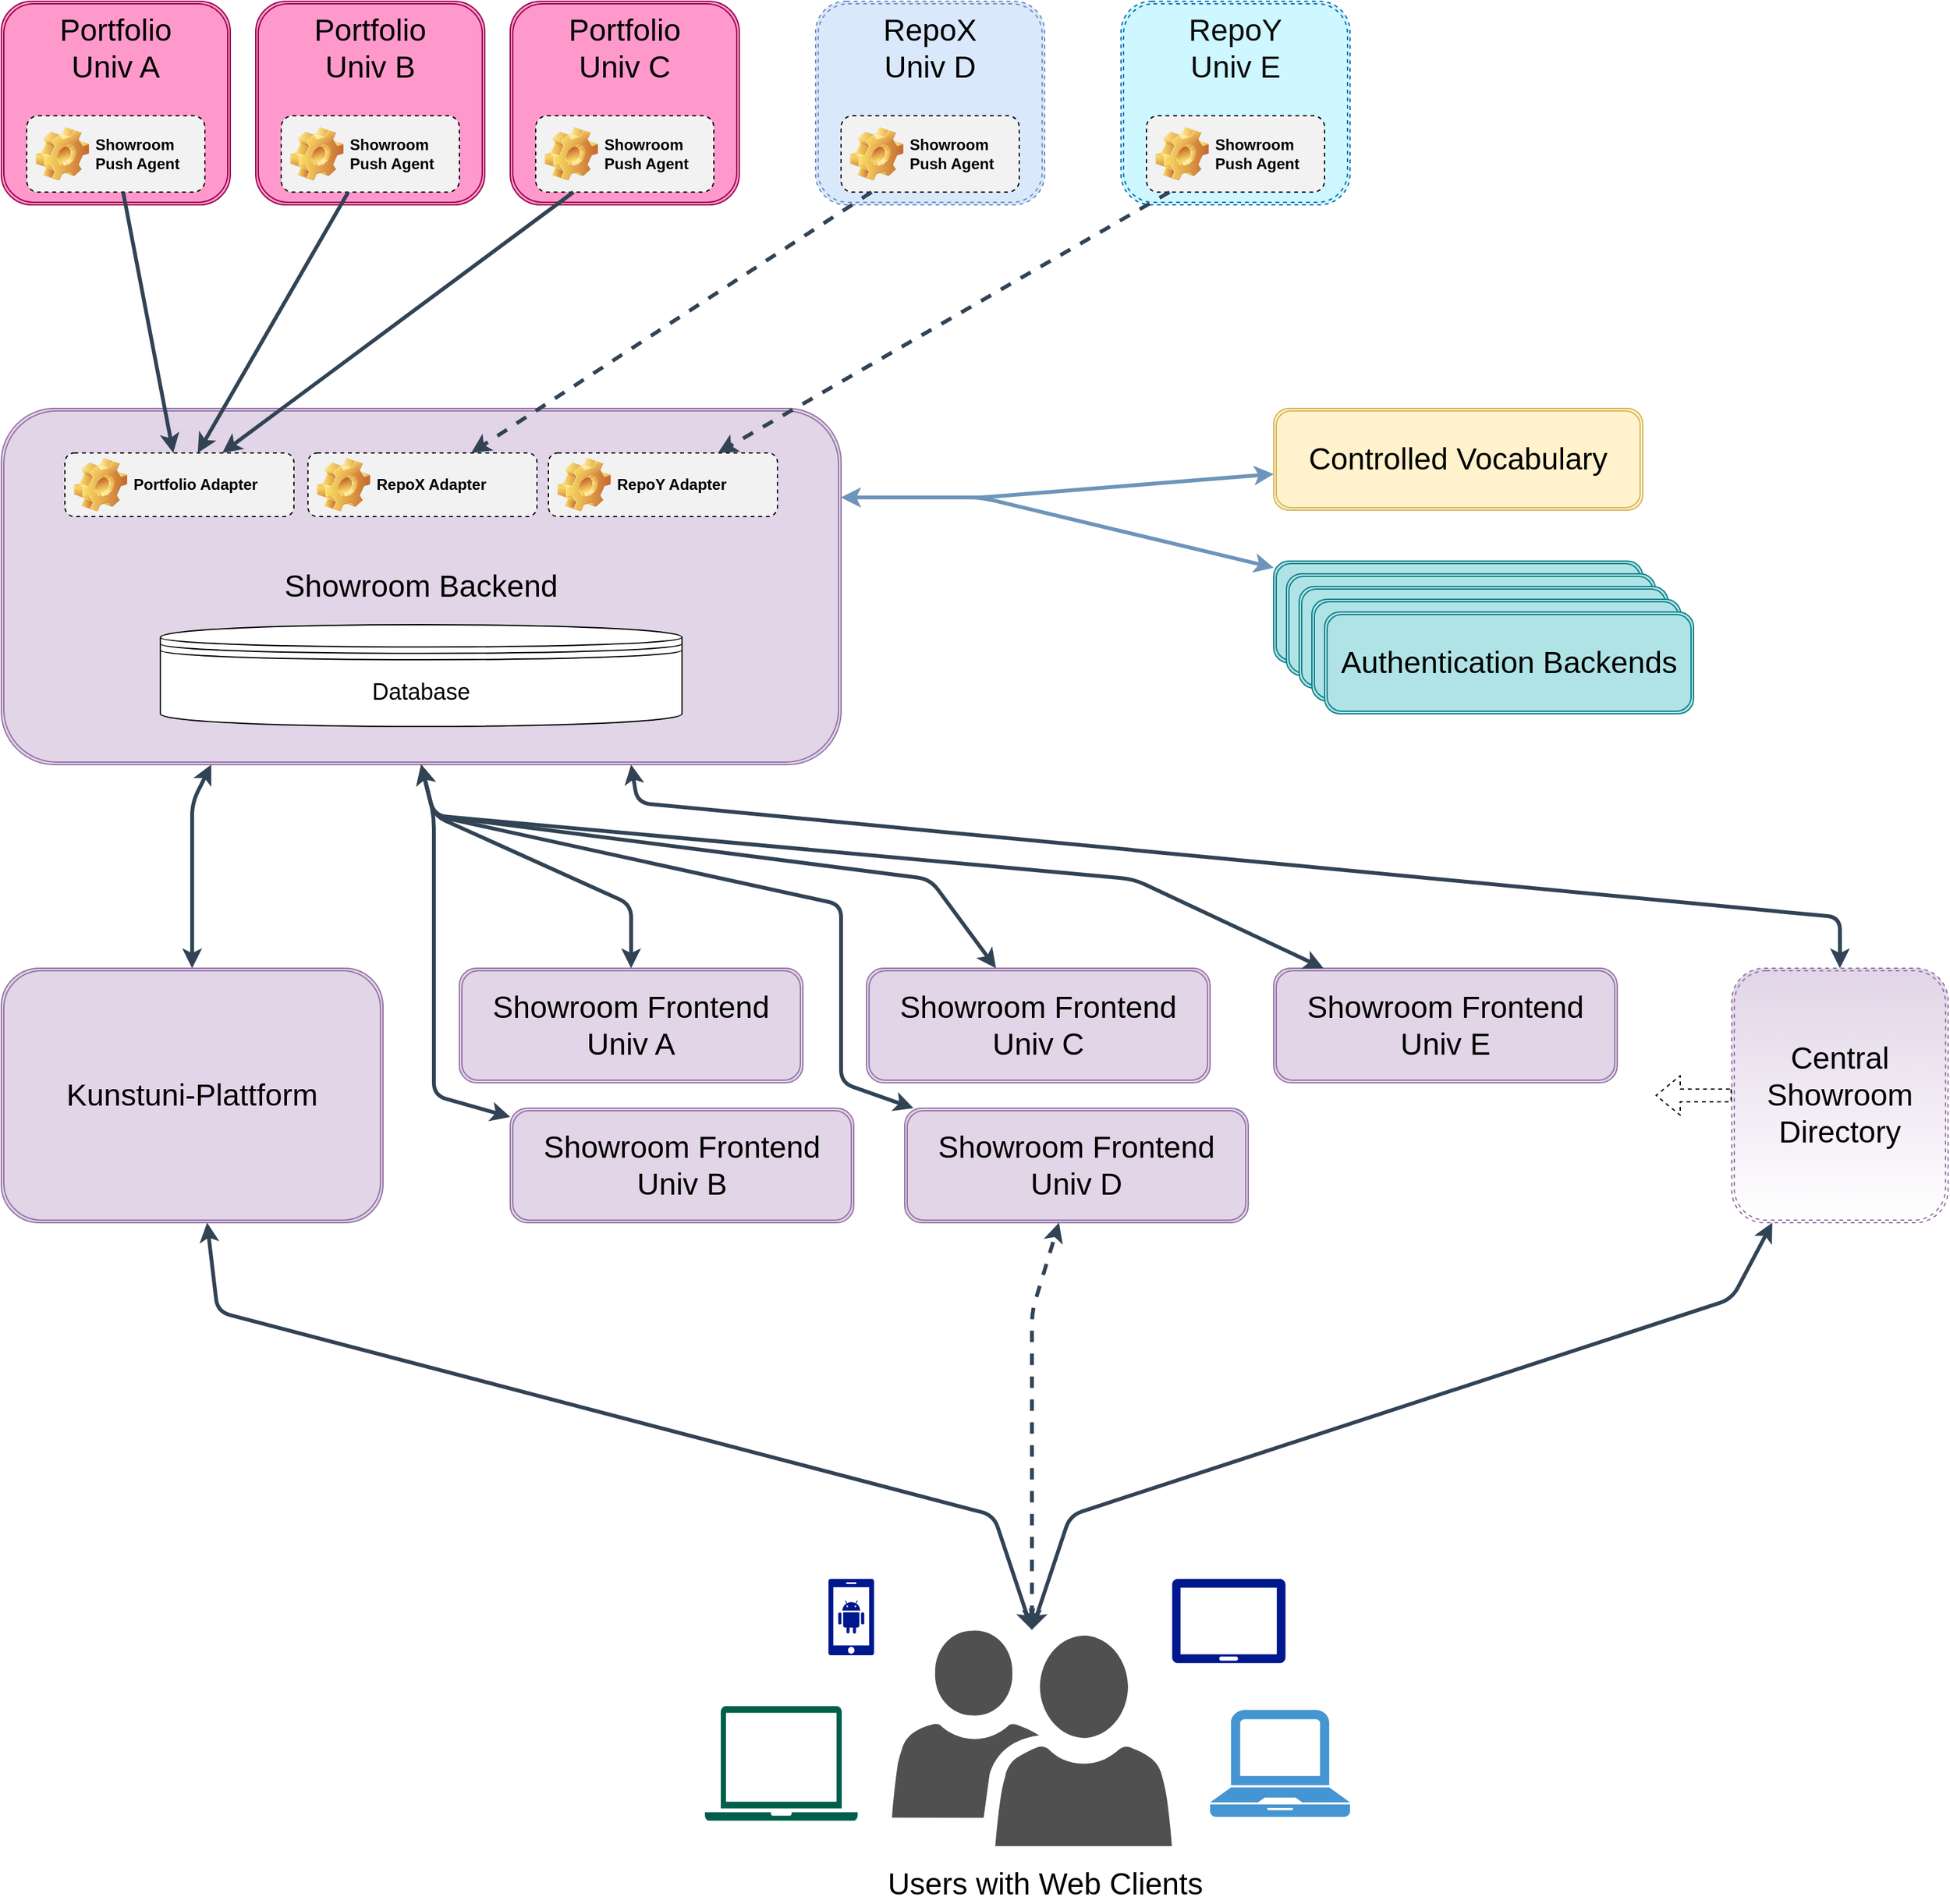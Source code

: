 <mxfile version="15.7.3" type="device"><diagram id="Un_aRCfKaxreJmISC5r2" name="Page-1"><mxGraphModel dx="2946" dy="1769" grid="1" gridSize="10" guides="1" tooltips="1" connect="1" arrows="1" fold="1" page="1" pageScale="1" pageWidth="1654" pageHeight="1169" math="0" shadow="0"><root><mxCell id="0"/><mxCell id="1" parent="0"/><mxCell id="7SCioC00VjtQaC3lUsYy-1" value="&lt;font style=&quot;font-size: 24px&quot;&gt;Showroom Backend&lt;/font&gt;" style="shape=ext;double=1;rounded=1;whiteSpace=wrap;html=1;fillColor=#e1d5e7;strokeColor=#9673a6;" vertex="1" parent="1"><mxGeometry x="80" y="400" width="660" height="280" as="geometry"/></mxCell><mxCell id="7SCioC00VjtQaC3lUsYy-2" value="&lt;font style=&quot;font-size: 18px&quot;&gt;Database&lt;/font&gt;" style="shape=datastore;whiteSpace=wrap;html=1;" vertex="1" parent="1"><mxGeometry x="205" y="570" width="410" height="80" as="geometry"/></mxCell><mxCell id="7SCioC00VjtQaC3lUsYy-4" value="&lt;font style=&quot;font-size: 24px&quot;&gt;RepoX&lt;br&gt;Univ D&lt;br&gt;&lt;/font&gt;" style="shape=ext;double=1;rounded=1;whiteSpace=wrap;html=1;dashed=1;fillColor=#dae8fc;strokeColor=#6c8ebf;verticalAlign=top;" vertex="1" parent="1"><mxGeometry x="720" y="80" width="180" height="160" as="geometry"/></mxCell><mxCell id="7SCioC00VjtQaC3lUsYy-5" value="Showroom Push Agent" style="label;whiteSpace=wrap;html=1;image=img/clipart/Gear_128x128.png;dashed=1;fillColor=#F2F2F2;" vertex="1" parent="1"><mxGeometry x="740" y="170" width="140" height="60" as="geometry"/></mxCell><mxCell id="7SCioC00VjtQaC3lUsYy-6" value="&lt;font style=&quot;font-size: 24px&quot;&gt;Portfolio&lt;br&gt;Univ A&lt;br&gt;&lt;/font&gt;" style="shape=ext;double=1;rounded=1;whiteSpace=wrap;html=1;fillColor=#FF99CC;strokeColor=#99004D;align=center;verticalAlign=top;" vertex="1" parent="1"><mxGeometry x="80" y="80" width="180" height="160" as="geometry"/></mxCell><mxCell id="7SCioC00VjtQaC3lUsYy-7" value="Showroom Push Agent" style="label;whiteSpace=wrap;html=1;image=img/clipart/Gear_128x128.png;dashed=1;fillColor=#F2F2F2;" vertex="1" parent="1"><mxGeometry x="100" y="170" width="140" height="60" as="geometry"/></mxCell><mxCell id="7SCioC00VjtQaC3lUsYy-9" value="Portfolio Adapter" style="label;whiteSpace=wrap;html=1;image=img/clipart/Gear_128x128.png;dashed=1;fillColor=#F2F2F2;" vertex="1" parent="1"><mxGeometry x="130" y="435" width="180" height="50" as="geometry"/></mxCell><mxCell id="7SCioC00VjtQaC3lUsYy-10" value="RepoX Adapter" style="label;whiteSpace=wrap;html=1;image=img/clipart/Gear_128x128.png;dashed=1;fillColor=#F2F2F2;" vertex="1" parent="1"><mxGeometry x="321" y="435" width="180" height="50" as="geometry"/></mxCell><mxCell id="7SCioC00VjtQaC3lUsYy-11" value="RepoY Adapter" style="label;whiteSpace=wrap;html=1;image=img/clipart/Gear_128x128.png;dashed=1;fillColor=#F2F2F2;" vertex="1" parent="1"><mxGeometry x="510" y="435" width="180" height="50" as="geometry"/></mxCell><mxCell id="7SCioC00VjtQaC3lUsYy-13" value="&lt;font style=&quot;font-size: 24px&quot;&gt;Portfolio&lt;br&gt;Univ B&lt;br&gt;&lt;/font&gt;" style="shape=ext;double=1;rounded=1;whiteSpace=wrap;html=1;fillColor=#FF99CC;strokeColor=#99004D;align=center;verticalAlign=top;" vertex="1" parent="1"><mxGeometry x="280" y="80" width="180" height="160" as="geometry"/></mxCell><mxCell id="7SCioC00VjtQaC3lUsYy-14" value="Showroom Push Agent" style="label;whiteSpace=wrap;html=1;image=img/clipart/Gear_128x128.png;dashed=1;fillColor=#F2F2F2;" vertex="1" parent="1"><mxGeometry x="300" y="170" width="140" height="60" as="geometry"/></mxCell><mxCell id="7SCioC00VjtQaC3lUsYy-15" value="&lt;font style=&quot;font-size: 24px&quot;&gt;Portfolio&lt;br&gt;Univ C&lt;br&gt;&lt;/font&gt;" style="shape=ext;double=1;rounded=1;whiteSpace=wrap;html=1;fillColor=#FF99CC;strokeColor=#99004D;align=center;verticalAlign=top;" vertex="1" parent="1"><mxGeometry x="480" y="80" width="180" height="160" as="geometry"/></mxCell><mxCell id="7SCioC00VjtQaC3lUsYy-16" value="Showroom Push Agent" style="label;whiteSpace=wrap;html=1;image=img/clipart/Gear_128x128.png;dashed=1;fillColor=#F2F2F2;" vertex="1" parent="1"><mxGeometry x="500" y="170" width="140" height="60" as="geometry"/></mxCell><mxCell id="7SCioC00VjtQaC3lUsYy-17" value="&lt;font style=&quot;font-size: 24px&quot;&gt;RepoY&lt;br&gt;Univ E&lt;br&gt;&lt;/font&gt;" style="shape=ext;double=1;rounded=1;whiteSpace=wrap;html=1;dashed=1;fillColor=#CFF7FF;strokeColor=#006EAF;verticalAlign=top;fontColor=#0D0D0D;" vertex="1" parent="1"><mxGeometry x="960" y="80" width="180" height="160" as="geometry"/></mxCell><mxCell id="7SCioC00VjtQaC3lUsYy-18" value="Showroom Push Agent" style="label;whiteSpace=wrap;html=1;image=img/clipart/Gear_128x128.png;dashed=1;fillColor=#F2F2F2;" vertex="1" parent="1"><mxGeometry x="980" y="170" width="140" height="60" as="geometry"/></mxCell><mxCell id="7SCioC00VjtQaC3lUsYy-19" value="&lt;font style=&quot;font-size: 24px&quot;&gt;Showroom Frontend&lt;br&gt;Univ A&lt;br&gt;&lt;/font&gt;" style="shape=ext;double=1;rounded=1;whiteSpace=wrap;html=1;fillColor=#e1d5e7;strokeColor=#9673a6;" vertex="1" parent="1"><mxGeometry x="440" y="840" width="270" height="90" as="geometry"/></mxCell><mxCell id="7SCioC00VjtQaC3lUsYy-20" value="&lt;font style=&quot;font-size: 24px&quot;&gt;Showroom Frontend&lt;br&gt;Univ B&lt;br&gt;&lt;/font&gt;" style="shape=ext;double=1;rounded=1;whiteSpace=wrap;html=1;fillColor=#e1d5e7;strokeColor=#9673a6;" vertex="1" parent="1"><mxGeometry x="480" y="950" width="270" height="90" as="geometry"/></mxCell><mxCell id="7SCioC00VjtQaC3lUsYy-21" value="&lt;font style=&quot;font-size: 24px&quot;&gt;Showroom Frontend&lt;br&gt;Univ C&lt;br&gt;&lt;/font&gt;" style="shape=ext;double=1;rounded=1;whiteSpace=wrap;html=1;fillColor=#e1d5e7;strokeColor=#9673a6;" vertex="1" parent="1"><mxGeometry x="760" y="840" width="270" height="90" as="geometry"/></mxCell><mxCell id="7SCioC00VjtQaC3lUsYy-22" value="&lt;font style=&quot;font-size: 24px&quot;&gt;Showroom Frontend&lt;br&gt;Univ D&lt;br&gt;&lt;/font&gt;" style="shape=ext;double=1;rounded=1;whiteSpace=wrap;html=1;fillColor=#e1d5e7;strokeColor=#9673a6;" vertex="1" parent="1"><mxGeometry x="790" y="950" width="270" height="90" as="geometry"/></mxCell><mxCell id="7SCioC00VjtQaC3lUsYy-23" value="&lt;font style=&quot;font-size: 24px&quot;&gt;Showroom Frontend&lt;br&gt;Univ E&lt;br&gt;&lt;/font&gt;" style="shape=ext;double=1;rounded=1;whiteSpace=wrap;html=1;fillColor=#e1d5e7;strokeColor=#9673a6;" vertex="1" parent="1"><mxGeometry x="1080" y="840" width="270" height="90" as="geometry"/></mxCell><mxCell id="7SCioC00VjtQaC3lUsYy-24" value="&lt;font style=&quot;font-size: 24px&quot;&gt;Kunstuni-Plattform&lt;br&gt;&lt;/font&gt;" style="shape=ext;double=1;rounded=1;whiteSpace=wrap;html=1;fillColor=#e1d5e7;strokeColor=#9673a6;" vertex="1" parent="1"><mxGeometry x="80" y="840" width="300" height="200" as="geometry"/></mxCell><mxCell id="7SCioC00VjtQaC3lUsYy-25" value="&lt;font style=&quot;font-size: 24px&quot;&gt;Central&lt;br&gt;Showroom&lt;br&gt;Directory&lt;br&gt;&lt;/font&gt;" style="shape=ext;double=1;rounded=1;whiteSpace=wrap;html=1;fillColor=#e1d5e7;strokeColor=#9673a6;dashed=1;gradientColor=#ffffff;gradientDirection=south;" vertex="1" parent="1"><mxGeometry x="1440" y="840" width="170" height="200" as="geometry"/></mxCell><mxCell id="7SCioC00VjtQaC3lUsYy-26" value="" style="pointerEvents=1;shadow=0;dashed=0;html=1;strokeColor=none;labelPosition=center;verticalLabelPosition=bottom;verticalAlign=top;align=center;fillColor=#505050;shape=mxgraph.mscae.intune.user_group" vertex="1" parent="1"><mxGeometry x="780" y="1360" width="220" height="170" as="geometry"/></mxCell><mxCell id="7SCioC00VjtQaC3lUsYy-27" value="" style="pointerEvents=1;shadow=0;dashed=0;html=1;strokeColor=none;fillColor=#4495D1;labelPosition=center;verticalLabelPosition=bottom;verticalAlign=top;align=center;outlineConnect=0;shape=mxgraph.veeam.laptop;" vertex="1" parent="1"><mxGeometry x="1030" y="1423" width="110" height="84" as="geometry"/></mxCell><mxCell id="7SCioC00VjtQaC3lUsYy-28" value="" style="pointerEvents=1;shadow=0;dashed=0;html=1;strokeColor=none;fillColor=#005F4B;labelPosition=center;verticalLabelPosition=bottom;verticalAlign=top;align=center;outlineConnect=0;shape=mxgraph.veeam2.laptop;" vertex="1" parent="1"><mxGeometry x="633" y="1420" width="120" height="90" as="geometry"/></mxCell><mxCell id="7SCioC00VjtQaC3lUsYy-29" value="" style="aspect=fixed;pointerEvents=1;shadow=0;dashed=0;html=1;strokeColor=none;labelPosition=center;verticalLabelPosition=bottom;verticalAlign=top;align=center;fillColor=#00188D;shape=mxgraph.mscae.enterprise.android_phone" vertex="1" parent="1"><mxGeometry x="730" y="1320" width="36" height="60" as="geometry"/></mxCell><mxCell id="7SCioC00VjtQaC3lUsYy-30" value="" style="aspect=fixed;pointerEvents=1;shadow=0;dashed=0;html=1;strokeColor=none;labelPosition=center;verticalLabelPosition=bottom;verticalAlign=top;align=center;fillColor=#00188D;shape=mxgraph.azure.tablet;" vertex="1" parent="1"><mxGeometry x="1000" y="1320" width="89.41" height="66.16" as="geometry"/></mxCell><mxCell id="7SCioC00VjtQaC3lUsYy-31" value="&lt;font style=&quot;font-size: 24px&quot;&gt;Users with Web Clients&lt;/font&gt;" style="text;html=1;align=center;verticalAlign=middle;resizable=0;points=[];autosize=1;" vertex="1" parent="1"><mxGeometry x="770" y="1550" width="260" height="20" as="geometry"/></mxCell><mxCell id="7SCioC00VjtQaC3lUsYy-32" value="" style="endArrow=classic;startArrow=classic;html=1;rounded=1;fontColor=#0D0D0D;strokeWidth=3;fillColor=#647687;strokeColor=#314354;exitX=0.5;exitY=0;exitDx=0;exitDy=0;exitPerimeter=0;" edge="1" parent="1" source="7SCioC00VjtQaC3lUsYy-26" target="7SCioC00VjtQaC3lUsYy-25"><mxGeometry width="50" height="50" relative="1" as="geometry"><mxPoint x="1130" y="610" as="sourcePoint"/><mxPoint x="1140" y="500" as="targetPoint"/><Array as="points"><mxPoint x="920" y="1270"/><mxPoint x="1440" y="1100"/></Array></mxGeometry></mxCell><mxCell id="7SCioC00VjtQaC3lUsYy-33" value="" style="endArrow=classic;html=1;rounded=0;fontColor=#0D0D0D;strokeWidth=3;fillColor=#647687;strokeColor=#314354;" edge="1" parent="1" source="7SCioC00VjtQaC3lUsYy-7" target="7SCioC00VjtQaC3lUsYy-9"><mxGeometry width="50" height="50" relative="1" as="geometry"><mxPoint x="610" y="530" as="sourcePoint"/><mxPoint x="660" y="480" as="targetPoint"/></mxGeometry></mxCell><mxCell id="7SCioC00VjtQaC3lUsYy-34" value="" style="endArrow=classic;html=1;rounded=0;fontColor=#0D0D0D;strokeWidth=3;fillColor=#647687;strokeColor=#314354;" edge="1" parent="1" source="7SCioC00VjtQaC3lUsYy-14" target="7SCioC00VjtQaC3lUsYy-9"><mxGeometry width="50" height="50" relative="1" as="geometry"><mxPoint x="193.333" y="250" as="sourcePoint"/><mxPoint x="225.833" y="445" as="targetPoint"/></mxGeometry></mxCell><mxCell id="7SCioC00VjtQaC3lUsYy-35" value="" style="endArrow=classic;html=1;rounded=0;fontColor=#0D0D0D;strokeWidth=3;fillColor=#647687;strokeColor=#314354;" edge="1" parent="1" source="7SCioC00VjtQaC3lUsYy-16" target="7SCioC00VjtQaC3lUsYy-9"><mxGeometry width="50" height="50" relative="1" as="geometry"><mxPoint x="362.692" y="240" as="sourcePoint"/><mxPoint x="244.423" y="445" as="targetPoint"/></mxGeometry></mxCell><mxCell id="7SCioC00VjtQaC3lUsYy-36" value="" style="endArrow=classic;html=1;rounded=0;fontColor=#0D0D0D;strokeWidth=3;fillColor=#647687;strokeColor=#314354;dashed=1;" edge="1" parent="1" source="7SCioC00VjtQaC3lUsYy-5" target="7SCioC00VjtQaC3lUsYy-10"><mxGeometry width="50" height="50" relative="1" as="geometry"><mxPoint x="539.615" y="240" as="sourcePoint"/><mxPoint x="263.654" y="445" as="targetPoint"/></mxGeometry></mxCell><mxCell id="7SCioC00VjtQaC3lUsYy-37" value="" style="endArrow=classic;html=1;rounded=0;fontColor=#0D0D0D;strokeWidth=3;fillColor=#647687;strokeColor=#314354;dashed=1;" edge="1" parent="1" source="7SCioC00VjtQaC3lUsYy-18" target="7SCioC00VjtQaC3lUsYy-11"><mxGeometry width="50" height="50" relative="1" as="geometry"><mxPoint x="773.962" y="240" as="sourcePoint"/><mxPoint x="459.365" y="445" as="targetPoint"/></mxGeometry></mxCell><mxCell id="7SCioC00VjtQaC3lUsYy-38" value="" style="endArrow=classic;startArrow=classic;html=1;rounded=1;fontColor=#0D0D0D;strokeWidth=3;fillColor=#647687;strokeColor=#314354;exitX=0.5;exitY=0;exitDx=0;exitDy=0;exitPerimeter=0;" edge="1" parent="1" source="7SCioC00VjtQaC3lUsYy-26" target="7SCioC00VjtQaC3lUsYy-24"><mxGeometry width="50" height="50" relative="1" as="geometry"><mxPoint x="900" y="1370" as="sourcePoint"/><mxPoint x="1450" y="1006.22" as="targetPoint"/><Array as="points"><mxPoint x="860" y="1270"/><mxPoint x="250" y="1110"/></Array></mxGeometry></mxCell><mxCell id="7SCioC00VjtQaC3lUsYy-39" value="" style="endArrow=classic;startArrow=classic;html=1;rounded=1;fontColor=#0D0D0D;strokeWidth=3;fillColor=#647687;strokeColor=#314354;exitX=0.5;exitY=0;exitDx=0;exitDy=0;exitPerimeter=0;dashed=1;" edge="1" parent="1" source="7SCioC00VjtQaC3lUsYy-26" target="7SCioC00VjtQaC3lUsYy-22"><mxGeometry width="50" height="50" relative="1" as="geometry"><mxPoint x="900" y="1380" as="sourcePoint"/><mxPoint x="390" y="1045.455" as="targetPoint"/><Array as="points"><mxPoint x="890" y="1110"/></Array></mxGeometry></mxCell><mxCell id="7SCioC00VjtQaC3lUsYy-40" value="" style="endArrow=classic;startArrow=classic;html=1;rounded=1;fontColor=#0D0D0D;strokeWidth=3;fillColor=#647687;strokeColor=#314354;entryX=0.25;entryY=1;entryDx=0;entryDy=0;" edge="1" parent="1" source="7SCioC00VjtQaC3lUsYy-24" target="7SCioC00VjtQaC3lUsYy-1"><mxGeometry width="50" height="50" relative="1" as="geometry"><mxPoint x="900" y="1370" as="sourcePoint"/><mxPoint x="390" y="1045.455" as="targetPoint"/><Array as="points"><mxPoint x="230" y="710"/></Array></mxGeometry></mxCell><mxCell id="7SCioC00VjtQaC3lUsYy-41" value="" style="endArrow=classic;startArrow=classic;html=1;rounded=1;fontColor=#0D0D0D;strokeWidth=3;fillColor=#647687;strokeColor=#314354;entryX=0.5;entryY=1;entryDx=0;entryDy=0;" edge="1" parent="1" source="7SCioC00VjtQaC3lUsYy-19" target="7SCioC00VjtQaC3lUsYy-1"><mxGeometry width="50" height="50" relative="1" as="geometry"><mxPoint x="285" y="850" as="sourcePoint"/><mxPoint x="357" y="690" as="targetPoint"/><Array as="points"><mxPoint x="575" y="790"/><mxPoint x="420" y="720"/></Array></mxGeometry></mxCell><mxCell id="7SCioC00VjtQaC3lUsYy-42" value="" style="endArrow=classic;startArrow=classic;html=1;rounded=1;fontColor=#0D0D0D;strokeWidth=3;fillColor=#647687;strokeColor=#314354;entryX=0.5;entryY=1;entryDx=0;entryDy=0;" edge="1" parent="1" source="7SCioC00VjtQaC3lUsYy-21" target="7SCioC00VjtQaC3lUsYy-1"><mxGeometry width="50" height="50" relative="1" as="geometry"><mxPoint x="563.478" y="850" as="sourcePoint"/><mxPoint x="486.957" y="690" as="targetPoint"/><Array as="points"><mxPoint x="810" y="770"/><mxPoint x="420" y="720"/></Array></mxGeometry></mxCell><mxCell id="7SCioC00VjtQaC3lUsYy-43" value="" style="endArrow=classic;startArrow=classic;html=1;rounded=1;fontColor=#0D0D0D;strokeWidth=3;fillColor=#647687;strokeColor=#314354;entryX=0.5;entryY=1;entryDx=0;entryDy=0;" edge="1" parent="1" source="7SCioC00VjtQaC3lUsYy-23" target="7SCioC00VjtQaC3lUsYy-1"><mxGeometry width="50" height="50" relative="1" as="geometry"><mxPoint x="841.739" y="850" as="sourcePoint"/><mxPoint x="420" y="680" as="targetPoint"/><Array as="points"><mxPoint x="970" y="770"/><mxPoint x="420" y="720"/></Array></mxGeometry></mxCell><mxCell id="7SCioC00VjtQaC3lUsYy-44" value="" style="endArrow=classic;startArrow=classic;html=1;fontColor=#0D0D0D;strokeWidth=3;fillColor=#647687;strokeColor=#314354;rounded=1;entryX=0.75;entryY=1;entryDx=0;entryDy=0;" edge="1" parent="1" source="7SCioC00VjtQaC3lUsYy-25" target="7SCioC00VjtQaC3lUsYy-1"><mxGeometry width="50" height="50" relative="1" as="geometry"><mxPoint x="1120" y="850" as="sourcePoint"/><mxPoint x="746.667" y="690" as="targetPoint"/><Array as="points"><mxPoint x="1525" y="800"/><mxPoint x="580" y="710"/></Array></mxGeometry></mxCell><mxCell id="7SCioC00VjtQaC3lUsYy-45" value="" style="endArrow=classic;startArrow=classic;html=1;rounded=1;fontColor=#0D0D0D;strokeWidth=3;fillColor=#647687;strokeColor=#314354;entryX=0.5;entryY=1;entryDx=0;entryDy=0;" edge="1" parent="1" source="7SCioC00VjtQaC3lUsYy-20" target="7SCioC00VjtQaC3lUsYy-1"><mxGeometry width="50" height="50" relative="1" as="geometry"><mxPoint x="563.478" y="850" as="sourcePoint"/><mxPoint x="510" y="720" as="targetPoint"/><Array as="points"><mxPoint x="420" y="940"/><mxPoint x="420" y="720"/></Array></mxGeometry></mxCell><mxCell id="7SCioC00VjtQaC3lUsYy-46" value="" style="endArrow=classic;startArrow=classic;html=1;rounded=1;fontColor=#0D0D0D;strokeWidth=3;fillColor=#647687;strokeColor=#314354;entryX=0.5;entryY=1;entryDx=0;entryDy=0;" edge="1" parent="1" source="7SCioC00VjtQaC3lUsYy-22" target="7SCioC00VjtQaC3lUsYy-1"><mxGeometry width="50" height="50" relative="1" as="geometry"><mxPoint x="563.478" y="850" as="sourcePoint"/><mxPoint x="486.957" y="690" as="targetPoint"/><Array as="points"><mxPoint x="740" y="930"/><mxPoint x="740" y="790"/><mxPoint x="420" y="720"/></Array></mxGeometry></mxCell><mxCell id="7SCioC00VjtQaC3lUsYy-47" value="" style="shape=flexArrow;endArrow=classic;html=1;rounded=1;dashed=1;fontColor=#0D0D0D;strokeWidth=1;" edge="1" parent="1" source="7SCioC00VjtQaC3lUsYy-25"><mxGeometry width="50" height="50" relative="1" as="geometry"><mxPoint x="1250" y="1060" as="sourcePoint"/><mxPoint x="1380" y="940" as="targetPoint"/></mxGeometry></mxCell><mxCell id="7SCioC00VjtQaC3lUsYy-48" value="&lt;font style=&quot;font-size: 24px&quot;&gt;Controlled Vocabulary&lt;br&gt;&lt;/font&gt;" style="shape=ext;double=1;rounded=1;whiteSpace=wrap;html=1;fillColor=#fff2cc;strokeColor=#d6b656;" vertex="1" parent="1"><mxGeometry x="1080" y="400" width="290" height="80" as="geometry"/></mxCell><mxCell id="7SCioC00VjtQaC3lUsYy-50" value="&lt;font style=&quot;font-size: 24px&quot;&gt;Authentication Backends&lt;/font&gt;" style="shape=ext;double=1;rounded=1;whiteSpace=wrap;html=1;fillColor=#b0e3e6;strokeColor=#0e8088;" vertex="1" parent="1"><mxGeometry x="1080" y="520" width="290" height="80" as="geometry"/></mxCell><mxCell id="7SCioC00VjtQaC3lUsYy-52" value="&lt;font style=&quot;font-size: 24px&quot;&gt;Authentication Backends&lt;/font&gt;" style="shape=ext;double=1;rounded=1;whiteSpace=wrap;html=1;fillColor=#b0e3e6;strokeColor=#0e8088;" vertex="1" parent="1"><mxGeometry x="1090" y="530" width="290" height="80" as="geometry"/></mxCell><mxCell id="7SCioC00VjtQaC3lUsYy-53" value="&lt;font style=&quot;font-size: 24px&quot;&gt;Authentication Backends&lt;/font&gt;" style="shape=ext;double=1;rounded=1;whiteSpace=wrap;html=1;fillColor=#b0e3e6;strokeColor=#0e8088;" vertex="1" parent="1"><mxGeometry x="1100" y="540" width="290" height="80" as="geometry"/></mxCell><mxCell id="7SCioC00VjtQaC3lUsYy-54" value="&lt;font style=&quot;font-size: 24px&quot;&gt;Authentication Backends&lt;/font&gt;" style="shape=ext;double=1;rounded=1;whiteSpace=wrap;html=1;fillColor=#b0e3e6;strokeColor=#0e8088;" vertex="1" parent="1"><mxGeometry x="1110" y="550" width="290" height="80" as="geometry"/></mxCell><mxCell id="7SCioC00VjtQaC3lUsYy-55" value="&lt;font style=&quot;font-size: 24px&quot;&gt;Authentication Backends&lt;/font&gt;" style="shape=ext;double=1;rounded=1;whiteSpace=wrap;html=1;fillColor=#b0e3e6;strokeColor=#0e8088;" vertex="1" parent="1"><mxGeometry x="1120" y="560" width="290" height="80" as="geometry"/></mxCell><mxCell id="7SCioC00VjtQaC3lUsYy-56" value="" style="endArrow=classic;startArrow=classic;html=1;rounded=1;fontColor=#0D0D0D;strokeWidth=3;fillColor=#647687;strokeColor=#6D95BA;exitX=1;exitY=0.25;exitDx=0;exitDy=0;" edge="1" parent="1" source="7SCioC00VjtQaC3lUsYy-1" target="7SCioC00VjtQaC3lUsYy-48"><mxGeometry width="50" height="50" relative="1" as="geometry"><mxPoint x="920" y="490" as="sourcePoint"/><mxPoint x="945" y="424.0" as="targetPoint"/><Array as="points"><mxPoint x="850" y="470"/></Array></mxGeometry></mxCell><mxCell id="7SCioC00VjtQaC3lUsYy-58" value="" style="endArrow=classic;startArrow=classic;html=1;rounded=1;fontColor=#0D0D0D;strokeWidth=3;fillColor=#647687;strokeColor=#6D95BA;exitX=1;exitY=0.25;exitDx=0;exitDy=0;" edge="1" parent="1" source="7SCioC00VjtQaC3lUsYy-1" target="7SCioC00VjtQaC3lUsYy-50"><mxGeometry width="50" height="50" relative="1" as="geometry"><mxPoint x="750" y="485.294" as="sourcePoint"/><mxPoint x="1090" y="450" as="targetPoint"/><Array as="points"><mxPoint x="850" y="470"/></Array></mxGeometry></mxCell></root></mxGraphModel></diagram></mxfile>